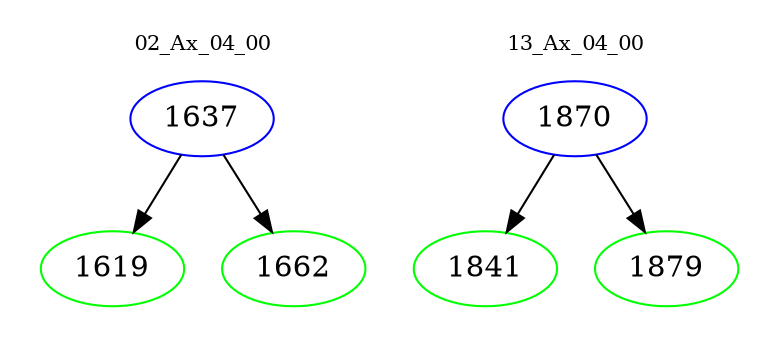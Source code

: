 digraph{
subgraph cluster_0 {
color = white
label = "02_Ax_04_00";
fontsize=10;
T0_1637 [label="1637", color="blue"]
T0_1637 -> T0_1619 [color="black"]
T0_1619 [label="1619", color="green"]
T0_1637 -> T0_1662 [color="black"]
T0_1662 [label="1662", color="green"]
}
subgraph cluster_1 {
color = white
label = "13_Ax_04_00";
fontsize=10;
T1_1870 [label="1870", color="blue"]
T1_1870 -> T1_1841 [color="black"]
T1_1841 [label="1841", color="green"]
T1_1870 -> T1_1879 [color="black"]
T1_1879 [label="1879", color="green"]
}
}
